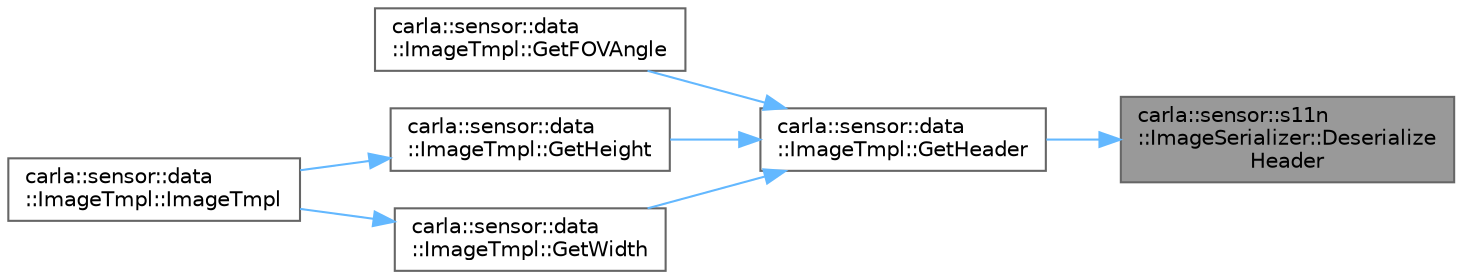 digraph "carla::sensor::s11n::ImageSerializer::DeserializeHeader"
{
 // INTERACTIVE_SVG=YES
 // LATEX_PDF_SIZE
  bgcolor="transparent";
  edge [fontname=Helvetica,fontsize=10,labelfontname=Helvetica,labelfontsize=10];
  node [fontname=Helvetica,fontsize=10,shape=box,height=0.2,width=0.4];
  rankdir="RL";
  Node1 [id="Node000001",label="carla::sensor::s11n\l::ImageSerializer::Deserialize\lHeader",height=0.2,width=0.4,color="gray40", fillcolor="grey60", style="filled", fontcolor="black",tooltip=" "];
  Node1 -> Node2 [id="edge1_Node000001_Node000002",dir="back",color="steelblue1",style="solid",tooltip=" "];
  Node2 [id="Node000002",label="carla::sensor::data\l::ImageTmpl::GetHeader",height=0.2,width=0.4,color="grey40", fillcolor="white", style="filled",URL="$df/d55/classcarla_1_1sensor_1_1data_1_1ImageTmpl.html#afdc0f33247d9775258c2cf82a64d8d33",tooltip=" "];
  Node2 -> Node3 [id="edge2_Node000002_Node000003",dir="back",color="steelblue1",style="solid",tooltip=" "];
  Node3 [id="Node000003",label="carla::sensor::data\l::ImageTmpl::GetFOVAngle",height=0.2,width=0.4,color="grey40", fillcolor="white", style="filled",URL="$df/d55/classcarla_1_1sensor_1_1data_1_1ImageTmpl.html#a4532cc15de5d50006dd3d90d14dfca8a",tooltip="Get horizontal field of view of the image in degrees."];
  Node2 -> Node4 [id="edge3_Node000002_Node000004",dir="back",color="steelblue1",style="solid",tooltip=" "];
  Node4 [id="Node000004",label="carla::sensor::data\l::ImageTmpl::GetHeight",height=0.2,width=0.4,color="grey40", fillcolor="white", style="filled",URL="$df/d55/classcarla_1_1sensor_1_1data_1_1ImageTmpl.html#a9862785df08e15410044833f9b5e9d1e",tooltip="Get image height in pixels."];
  Node4 -> Node5 [id="edge4_Node000004_Node000005",dir="back",color="steelblue1",style="solid",tooltip=" "];
  Node5 [id="Node000005",label="carla::sensor::data\l::ImageTmpl::ImageTmpl",height=0.2,width=0.4,color="grey40", fillcolor="white", style="filled",URL="$df/d55/classcarla_1_1sensor_1_1data_1_1ImageTmpl.html#a5bd78e5b89873dba921d28268ed6d542",tooltip=" "];
  Node2 -> Node6 [id="edge5_Node000002_Node000006",dir="back",color="steelblue1",style="solid",tooltip=" "];
  Node6 [id="Node000006",label="carla::sensor::data\l::ImageTmpl::GetWidth",height=0.2,width=0.4,color="grey40", fillcolor="white", style="filled",URL="$df/d55/classcarla_1_1sensor_1_1data_1_1ImageTmpl.html#a882f2a8224953695857c2aab3d26dc7d",tooltip="Get image width in pixels."];
  Node6 -> Node5 [id="edge6_Node000006_Node000005",dir="back",color="steelblue1",style="solid",tooltip=" "];
}

